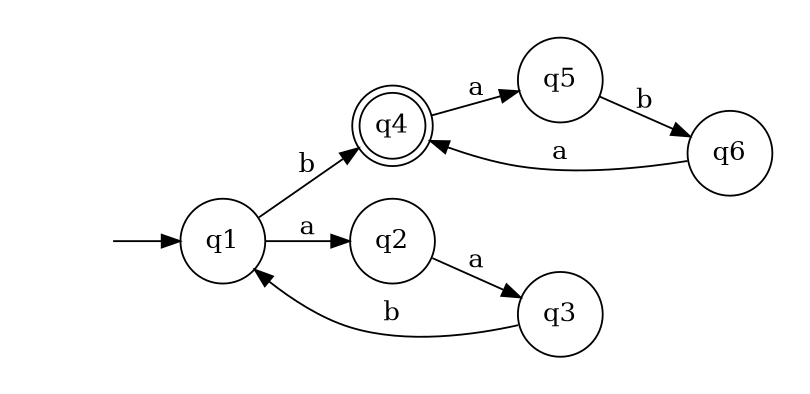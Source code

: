 digraph {
	rankdir=LR;
	margin=0.2;
	size=5;
	node [margin=0.1 shape=circle];
	q4[margin=0 shape=doublecircle];
	" "[color=white width=0];
	" " -> q1;
	q1 -> q2[label = "a"];
	q2 -> q3[label = "a"];
	q3 -> q1 [label = "b"];
	q1 -> q4[label = "b"];
	q4 -> q5[label = "a"];
	q5 -> q6[label = "b"];
	q6 -> q4[label = "a"];
}